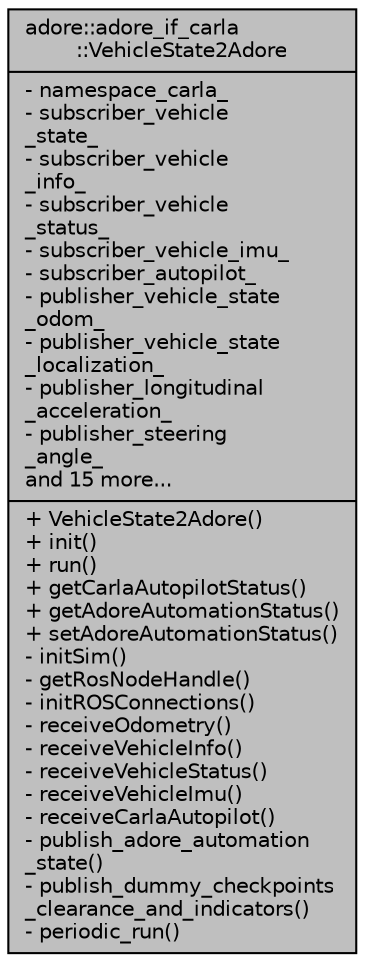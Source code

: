 digraph "adore::adore_if_carla::VehicleState2Adore"
{
 // LATEX_PDF_SIZE
  edge [fontname="Helvetica",fontsize="10",labelfontname="Helvetica",labelfontsize="10"];
  node [fontname="Helvetica",fontsize="10",shape=record];
  Node1 [label="{adore::adore_if_carla\l::VehicleState2Adore\n|- namespace_carla_\l- subscriber_vehicle\l_state_\l- subscriber_vehicle\l_info_\l- subscriber_vehicle\l_status_\l- subscriber_vehicle_imu_\l- subscriber_autopilot_\l- publisher_vehicle_state\l_odom_\l- publisher_vehicle_state\l_localization_\l- publisher_longitudinal\l_acceleration_\l- publisher_steering\l_angle_\land 15 more...\l|+ VehicleState2Adore()\l+ init()\l+ run()\l+ getCarlaAutopilotStatus()\l+ getAdoreAutomationStatus()\l+ setAdoreAutomationStatus()\l- initSim()\l- getRosNodeHandle()\l- initROSConnections()\l- receiveOdometry()\l- receiveVehicleInfo()\l- receiveVehicleStatus()\l- receiveVehicleImu()\l- receiveCarlaAutopilot()\l- publish_adore_automation\l_state()\l- publish_dummy_checkpoints\l_clearance_and_indicators()\l- periodic_run()\l}",height=0.2,width=0.4,color="black", fillcolor="grey75", style="filled", fontcolor="black",tooltip=" "];
}
